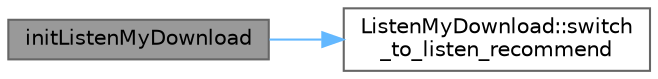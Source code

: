 digraph "initListenMyDownload"
{
 // LATEX_PDF_SIZE
  bgcolor="transparent";
  edge [fontname=Helvetica,fontsize=10,labelfontname=Helvetica,labelfontsize=10];
  node [fontname=Helvetica,fontsize=10,shape=box,height=0.2,width=0.4];
  rankdir="LR";
  Node1 [id="Node000001",label="initListenMyDownload",height=0.2,width=0.4,color="gray40", fillcolor="grey60", style="filled", fontcolor="black",tooltip="初始化下载页面"];
  Node1 -> Node2 [id="edge1_Node000001_Node000002",color="steelblue1",style="solid",tooltip=" "];
  Node2 [id="Node000002",label="ListenMyDownload::switch\l_to_listen_recommend",height=0.2,width=0.4,color="grey40", fillcolor="white", style="filled",URL="$class_listen_my_download.html#af44543145a2cd731ad74ad4f63170846",tooltip="切换到推荐界面的信号"];
}
